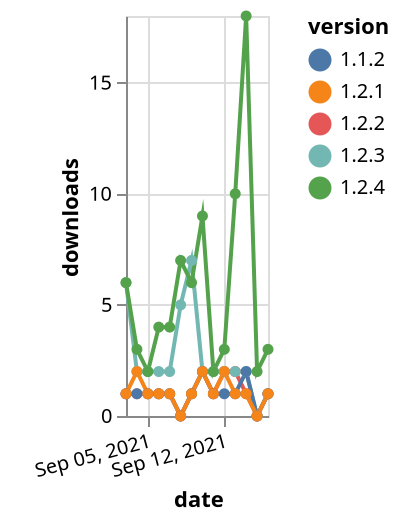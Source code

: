 {"$schema": "https://vega.github.io/schema/vega-lite/v5.json", "description": "A simple bar chart with embedded data.", "data": {"values": [{"date": "2021-09-03", "total": 175, "delta": 1, "version": "1.2.2"}, {"date": "2021-09-04", "total": 176, "delta": 1, "version": "1.2.2"}, {"date": "2021-09-05", "total": 177, "delta": 1, "version": "1.2.2"}, {"date": "2021-09-06", "total": 178, "delta": 1, "version": "1.2.2"}, {"date": "2021-09-07", "total": 179, "delta": 1, "version": "1.2.2"}, {"date": "2021-09-08", "total": 179, "delta": 0, "version": "1.2.2"}, {"date": "2021-09-09", "total": 180, "delta": 1, "version": "1.2.2"}, {"date": "2021-09-10", "total": 182, "delta": 2, "version": "1.2.2"}, {"date": "2021-09-11", "total": 183, "delta": 1, "version": "1.2.2"}, {"date": "2021-09-12", "total": 185, "delta": 2, "version": "1.2.2"}, {"date": "2021-09-13", "total": 187, "delta": 2, "version": "1.2.2"}, {"date": "2021-09-14", "total": 188, "delta": 1, "version": "1.2.2"}, {"date": "2021-09-15", "total": 188, "delta": 0, "version": "1.2.2"}, {"date": "2021-09-16", "total": 189, "delta": 1, "version": "1.2.2"}, {"date": "2021-09-03", "total": 298, "delta": 6, "version": "1.2.3"}, {"date": "2021-09-04", "total": 300, "delta": 2, "version": "1.2.3"}, {"date": "2021-09-05", "total": 302, "delta": 2, "version": "1.2.3"}, {"date": "2021-09-06", "total": 304, "delta": 2, "version": "1.2.3"}, {"date": "2021-09-07", "total": 306, "delta": 2, "version": "1.2.3"}, {"date": "2021-09-08", "total": 311, "delta": 5, "version": "1.2.3"}, {"date": "2021-09-09", "total": 318, "delta": 7, "version": "1.2.3"}, {"date": "2021-09-10", "total": 320, "delta": 2, "version": "1.2.3"}, {"date": "2021-09-11", "total": 322, "delta": 2, "version": "1.2.3"}, {"date": "2021-09-12", "total": 324, "delta": 2, "version": "1.2.3"}, {"date": "2021-09-13", "total": 326, "delta": 2, "version": "1.2.3"}, {"date": "2021-09-14", "total": 328, "delta": 2, "version": "1.2.3"}, {"date": "2021-09-15", "total": 328, "delta": 0, "version": "1.2.3"}, {"date": "2021-09-16", "total": 329, "delta": 1, "version": "1.2.3"}, {"date": "2021-09-03", "total": 389, "delta": 1, "version": "1.1.2"}, {"date": "2021-09-04", "total": 390, "delta": 1, "version": "1.1.2"}, {"date": "2021-09-05", "total": 391, "delta": 1, "version": "1.1.2"}, {"date": "2021-09-06", "total": 392, "delta": 1, "version": "1.1.2"}, {"date": "2021-09-07", "total": 393, "delta": 1, "version": "1.1.2"}, {"date": "2021-09-08", "total": 393, "delta": 0, "version": "1.1.2"}, {"date": "2021-09-09", "total": 394, "delta": 1, "version": "1.1.2"}, {"date": "2021-09-10", "total": 396, "delta": 2, "version": "1.1.2"}, {"date": "2021-09-11", "total": 397, "delta": 1, "version": "1.1.2"}, {"date": "2021-09-12", "total": 398, "delta": 1, "version": "1.1.2"}, {"date": "2021-09-13", "total": 399, "delta": 1, "version": "1.1.2"}, {"date": "2021-09-14", "total": 401, "delta": 2, "version": "1.1.2"}, {"date": "2021-09-15", "total": 401, "delta": 0, "version": "1.1.2"}, {"date": "2021-09-16", "total": 402, "delta": 1, "version": "1.1.2"}, {"date": "2021-09-03", "total": 149, "delta": 1, "version": "1.2.1"}, {"date": "2021-09-04", "total": 151, "delta": 2, "version": "1.2.1"}, {"date": "2021-09-05", "total": 152, "delta": 1, "version": "1.2.1"}, {"date": "2021-09-06", "total": 153, "delta": 1, "version": "1.2.1"}, {"date": "2021-09-07", "total": 154, "delta": 1, "version": "1.2.1"}, {"date": "2021-09-08", "total": 154, "delta": 0, "version": "1.2.1"}, {"date": "2021-09-09", "total": 155, "delta": 1, "version": "1.2.1"}, {"date": "2021-09-10", "total": 157, "delta": 2, "version": "1.2.1"}, {"date": "2021-09-11", "total": 158, "delta": 1, "version": "1.2.1"}, {"date": "2021-09-12", "total": 160, "delta": 2, "version": "1.2.1"}, {"date": "2021-09-13", "total": 161, "delta": 1, "version": "1.2.1"}, {"date": "2021-09-14", "total": 162, "delta": 1, "version": "1.2.1"}, {"date": "2021-09-15", "total": 162, "delta": 0, "version": "1.2.1"}, {"date": "2021-09-16", "total": 163, "delta": 1, "version": "1.2.1"}, {"date": "2021-09-03", "total": 341, "delta": 6, "version": "1.2.4"}, {"date": "2021-09-04", "total": 344, "delta": 3, "version": "1.2.4"}, {"date": "2021-09-05", "total": 346, "delta": 2, "version": "1.2.4"}, {"date": "2021-09-06", "total": 350, "delta": 4, "version": "1.2.4"}, {"date": "2021-09-07", "total": 354, "delta": 4, "version": "1.2.4"}, {"date": "2021-09-08", "total": 361, "delta": 7, "version": "1.2.4"}, {"date": "2021-09-09", "total": 367, "delta": 6, "version": "1.2.4"}, {"date": "2021-09-10", "total": 376, "delta": 9, "version": "1.2.4"}, {"date": "2021-09-11", "total": 378, "delta": 2, "version": "1.2.4"}, {"date": "2021-09-12", "total": 381, "delta": 3, "version": "1.2.4"}, {"date": "2021-09-13", "total": 391, "delta": 10, "version": "1.2.4"}, {"date": "2021-09-14", "total": 409, "delta": 18, "version": "1.2.4"}, {"date": "2021-09-15", "total": 411, "delta": 2, "version": "1.2.4"}, {"date": "2021-09-16", "total": 414, "delta": 3, "version": "1.2.4"}]}, "width": "container", "mark": {"type": "line", "point": {"filled": true}}, "encoding": {"x": {"field": "date", "type": "temporal", "timeUnit": "yearmonthdate", "title": "date", "axis": {"labelAngle": -15}}, "y": {"field": "delta", "type": "quantitative", "title": "downloads"}, "color": {"field": "version", "type": "nominal"}, "tooltip": {"field": "delta"}}}